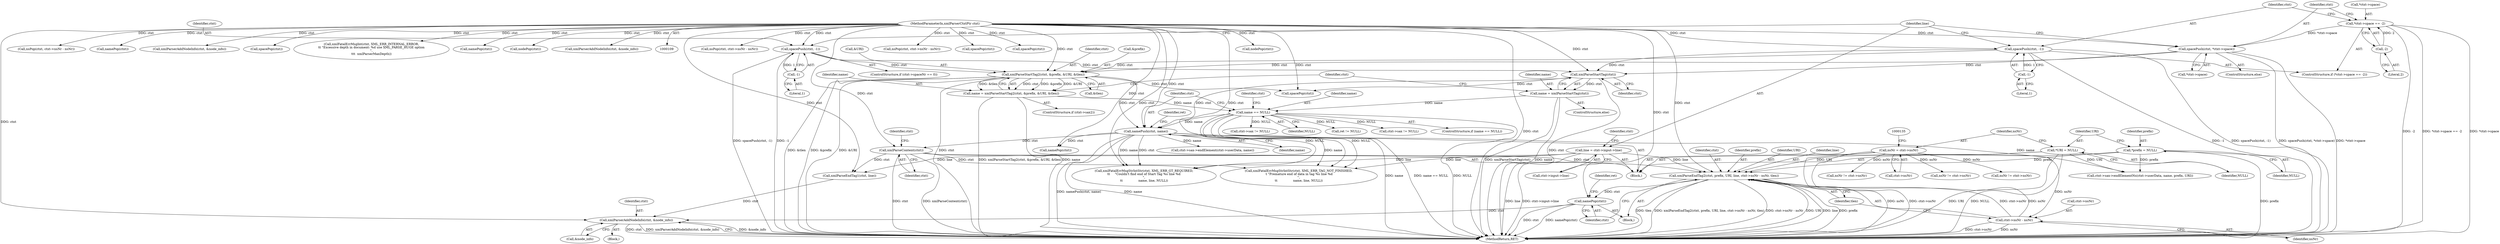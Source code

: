 digraph "0_Chrome_d0947db40187f4708c58e64cbd6013faf9eddeed_13@pointer" {
"1000563" [label="(Call,xmlParseEndTag2(ctxt, prefix, URI, line, ctxt->nsNr - nsNr, tlen))"];
"1000517" [label="(Call,xmlParseContent(ctxt))"];
"1000261" [label="(Call,namePush(ctxt, name))"];
"1000233" [label="(Call,xmlParseStartTag2(ctxt, &prefix, &URI, &tlen))"];
"1000209" [label="(Call,spacePush(ctxt, -1))"];
"1000110" [label="(MethodParameterIn,xmlParserCtxtPtr ctxt)"];
"1000211" [label="(Call,-1)"];
"1000196" [label="(Call,spacePush(ctxt, -1))"];
"1000198" [label="(Call,-1)"];
"1000214" [label="(Call,spacePush(ctxt, *ctxt->space))"];
"1000202" [label="(Call,*ctxt->space == -2)"];
"1000207" [label="(Call,-2)"];
"1000244" [label="(Call,xmlParseStartTag(ctxt))"];
"1000254" [label="(Call,name == NULL)"];
"1000231" [label="(Call,name = xmlParseStartTag2(ctxt, &prefix, &URI, &tlen))"];
"1000242" [label="(Call,name = xmlParseStartTag(ctxt))"];
"1000114" [label="(Call,*prefix = NULL)"];
"1000118" [label="(Call,*URI = NULL)"];
"1000220" [label="(Call,line = ctxt->input->line)"];
"1000568" [label="(Call,ctxt->nsNr - nsNr)"];
"1000126" [label="(Call,nsNr = ctxt->nsNr)"];
"1000574" [label="(Call,namePop(ctxt))"];
"1000620" [label="(Call,xmlParserAddNodeInfo(ctxt, &node_info))"];
"1000114" [label="(Call,*prefix = NULL)"];
"1000354" [label="(Call,ctxt->sax != NULL)"];
"1000386" [label="(Call,nsPop(ctxt, ctxt->nsNr - nsNr))"];
"1000371" [label="(Call,ctxt->sax->endElement(ctxt->userData, name))"];
"1000127" [label="(Identifier,nsNr)"];
"1000232" [label="(Identifier,name)"];
"1000222" [label="(Call,ctxt->input->line)"];
"1000569" [label="(Call,ctxt->nsNr)"];
"1000256" [label="(Identifier,NULL)"];
"1000542" [label="(Call,spacePop(ctxt))"];
"1000258" [label="(Call,spacePop(ctxt))"];
"1000199" [label="(Literal,1)"];
"1000202" [label="(Call,*ctxt->space == -2)"];
"1000214" [label="(Call,spacePush(ctxt, *ctxt->space))"];
"1000545" [label="(Call,nsNr != ctxt->nsNr)"];
"1000229" [label="(Identifier,ctxt)"];
"1000209" [label="(Call,spacePush(ctxt, -1))"];
"1000566" [label="(Identifier,URI)"];
"1000241" [label="(ControlStructure,else)"];
"1000215" [label="(Identifier,ctxt)"];
"1000588" [label="(Block,)"];
"1000196" [label="(Call,spacePush(ctxt, -1))"];
"1000234" [label="(Identifier,ctxt)"];
"1000460" [label="(Call,nsNr != ctxt->nsNr)"];
"1000263" [label="(Identifier,name)"];
"1000563" [label="(Call,xmlParseEndTag2(ctxt, prefix, URI, line, ctxt->nsNr - nsNr, tlen))"];
"1000198" [label="(Call,-1)"];
"1000231" [label="(Call,name = xmlParseStartTag2(ctxt, &prefix, &URI, &tlen))"];
"1000239" [label="(Call,&tlen)"];
"1000577" [label="(Call,xmlParseEndTag1(ctxt, line))"];
"1000572" [label="(Identifier,nsNr)"];
"1000126" [label="(Call,nsNr = ctxt->nsNr)"];
"1000197" [label="(Identifier,ctxt)"];
"1000213" [label="(ControlStructure,else)"];
"1000457" [label="(Call,spacePop(ctxt))"];
"1000465" [label="(Call,nsPop(ctxt, ctxt->nsNr - nsNr))"];
"1000568" [label="(Call,ctxt->nsNr - nsNr)"];
"1000265" [label="(Identifier,ret)"];
"1000538" [label="(Call,nodePop(ctxt))"];
"1000255" [label="(Identifier,name)"];
"1000119" [label="(Identifier,URI)"];
"1000550" [label="(Call,nsPop(ctxt, ctxt->nsNr - nsNr))"];
"1000622" [label="(Call,&node_info)"];
"1000518" [label="(Identifier,ctxt)"];
"1000455" [label="(Call,namePop(ctxt))"];
"1000567" [label="(Identifier,line)"];
"1000582" [label="(Call,ret != NULL)"];
"1000212" [label="(Literal,1)"];
"1000575" [label="(Identifier,ctxt)"];
"1000433" [label="(Call,xmlParserAddNodeInfo(ctxt, &node_info))"];
"1000120" [label="(Identifier,NULL)"];
"1000208" [label="(Literal,2)"];
"1000116" [label="(Identifier,NULL)"];
"1000249" [label="(Identifier,ctxt)"];
"1000244" [label="(Call,xmlParseStartTag(ctxt))"];
"1000522" [label="(Identifier,ctxt)"];
"1000261" [label="(Call,namePush(ctxt, name))"];
"1000233" [label="(Call,xmlParseStartTag2(ctxt, &prefix, &URI, &tlen))"];
"1000207" [label="(Call,-2)"];
"1000378" [label="(Call,spacePop(ctxt))"];
"1000110" [label="(MethodParameterIn,xmlParserCtxtPtr ctxt)"];
"1000190" [label="(ControlStructure,if (ctxt->spaceNr == 0))"];
"1000531" [label="(Call,xmlFatalErrMsgStrIntStr(ctxt, XML_ERR_TAG_NOT_FINISHED,\n \t \"Premature end of data in tag %s line %d\n\",\n\t\t                name, line, NULL))"];
"1000446" [label="(Call,xmlFatalErrMsgStrIntStr(ctxt, XML_ERR_GT_REQUIRED,\n\t\t     \"Couldn't find end of Start Tag %s line %d\n\",\n\t\t                name, line, NULL))"];
"1000235" [label="(Call,&prefix)"];
"1000221" [label="(Identifier,line)"];
"1000148" [label="(Call,xmlFatalErrMsgInt(ctxt, XML_ERR_INTERNAL_ERROR,\n\t\t \"Excessive depth in document: %d use XML_PARSE_HUGE option\n\",\n\t\t\t  xmlParserMaxDepth))"];
"1000220" [label="(Call,line = ctxt->input->line)"];
"1000245" [label="(Identifier,ctxt)"];
"1000262" [label="(Identifier,ctxt)"];
"1000326" [label="(Call,ctxt->sax != NULL)"];
"1000540" [label="(Call,namePop(ctxt))"];
"1000381" [label="(Call,nsNr != ctxt->nsNr)"];
"1000259" [label="(Identifier,ctxt)"];
"1000620" [label="(Call,xmlParserAddNodeInfo(ctxt, &node_info))"];
"1000210" [label="(Identifier,ctxt)"];
"1000517" [label="(Call,xmlParseContent(ctxt))"];
"1000242" [label="(Call,name = xmlParseStartTag(ctxt))"];
"1000201" [label="(ControlStructure,if (*ctxt->space == -2))"];
"1000621" [label="(Identifier,ctxt)"];
"1000343" [label="(Call,ctxt->sax->endElementNs(ctxt->userData, name, prefix, URI))"];
"1000237" [label="(Call,&URI)"];
"1000573" [label="(Identifier,tlen)"];
"1000118" [label="(Call,*URI = NULL)"];
"1000574" [label="(Call,namePop(ctxt))"];
"1000453" [label="(Call,nodePop(ctxt))"];
"1000227" [label="(ControlStructure,if (ctxt->sax2))"];
"1000216" [label="(Call,*ctxt->space)"];
"1000583" [label="(Identifier,ret)"];
"1000562" [label="(Block,)"];
"1000376" [label="(Call,namePop(ctxt))"];
"1000512" [label="(Call,xmlParserAddNodeInfo(ctxt, &node_info))"];
"1000253" [label="(ControlStructure,if (name == NULL))"];
"1000203" [label="(Call,*ctxt->space)"];
"1000243" [label="(Identifier,name)"];
"1000624" [label="(MethodReturn,RET)"];
"1000564" [label="(Identifier,ctxt)"];
"1000254" [label="(Call,name == NULL)"];
"1000211" [label="(Call,-1)"];
"1000115" [label="(Identifier,prefix)"];
"1000565" [label="(Identifier,prefix)"];
"1000111" [label="(Block,)"];
"1000128" [label="(Call,ctxt->nsNr)"];
"1000563" -> "1000562"  [label="AST: "];
"1000563" -> "1000573"  [label="CFG: "];
"1000564" -> "1000563"  [label="AST: "];
"1000565" -> "1000563"  [label="AST: "];
"1000566" -> "1000563"  [label="AST: "];
"1000567" -> "1000563"  [label="AST: "];
"1000568" -> "1000563"  [label="AST: "];
"1000573" -> "1000563"  [label="AST: "];
"1000575" -> "1000563"  [label="CFG: "];
"1000563" -> "1000624"  [label="DDG: xmlParseEndTag2(ctxt, prefix, URI, line, ctxt->nsNr - nsNr, tlen)"];
"1000563" -> "1000624"  [label="DDG: ctxt->nsNr - nsNr"];
"1000563" -> "1000624"  [label="DDG: URI"];
"1000563" -> "1000624"  [label="DDG: line"];
"1000563" -> "1000624"  [label="DDG: prefix"];
"1000563" -> "1000624"  [label="DDG: tlen"];
"1000517" -> "1000563"  [label="DDG: ctxt"];
"1000110" -> "1000563"  [label="DDG: ctxt"];
"1000114" -> "1000563"  [label="DDG: prefix"];
"1000118" -> "1000563"  [label="DDG: URI"];
"1000220" -> "1000563"  [label="DDG: line"];
"1000568" -> "1000563"  [label="DDG: ctxt->nsNr"];
"1000568" -> "1000563"  [label="DDG: nsNr"];
"1000563" -> "1000574"  [label="DDG: ctxt"];
"1000517" -> "1000111"  [label="AST: "];
"1000517" -> "1000518"  [label="CFG: "];
"1000518" -> "1000517"  [label="AST: "];
"1000522" -> "1000517"  [label="CFG: "];
"1000517" -> "1000624"  [label="DDG: ctxt"];
"1000517" -> "1000624"  [label="DDG: xmlParseContent(ctxt)"];
"1000261" -> "1000517"  [label="DDG: ctxt"];
"1000110" -> "1000517"  [label="DDG: ctxt"];
"1000517" -> "1000531"  [label="DDG: ctxt"];
"1000517" -> "1000577"  [label="DDG: ctxt"];
"1000261" -> "1000111"  [label="AST: "];
"1000261" -> "1000263"  [label="CFG: "];
"1000262" -> "1000261"  [label="AST: "];
"1000263" -> "1000261"  [label="AST: "];
"1000265" -> "1000261"  [label="CFG: "];
"1000261" -> "1000624"  [label="DDG: name"];
"1000261" -> "1000624"  [label="DDG: namePush(ctxt, name)"];
"1000233" -> "1000261"  [label="DDG: ctxt"];
"1000244" -> "1000261"  [label="DDG: ctxt"];
"1000110" -> "1000261"  [label="DDG: ctxt"];
"1000254" -> "1000261"  [label="DDG: name"];
"1000261" -> "1000343"  [label="DDG: name"];
"1000261" -> "1000371"  [label="DDG: name"];
"1000261" -> "1000376"  [label="DDG: ctxt"];
"1000261" -> "1000446"  [label="DDG: ctxt"];
"1000261" -> "1000446"  [label="DDG: name"];
"1000261" -> "1000531"  [label="DDG: name"];
"1000233" -> "1000231"  [label="AST: "];
"1000233" -> "1000239"  [label="CFG: "];
"1000234" -> "1000233"  [label="AST: "];
"1000235" -> "1000233"  [label="AST: "];
"1000237" -> "1000233"  [label="AST: "];
"1000239" -> "1000233"  [label="AST: "];
"1000231" -> "1000233"  [label="CFG: "];
"1000233" -> "1000624"  [label="DDG: &URI"];
"1000233" -> "1000624"  [label="DDG: &tlen"];
"1000233" -> "1000624"  [label="DDG: &prefix"];
"1000233" -> "1000624"  [label="DDG: ctxt"];
"1000233" -> "1000231"  [label="DDG: ctxt"];
"1000233" -> "1000231"  [label="DDG: &prefix"];
"1000233" -> "1000231"  [label="DDG: &URI"];
"1000233" -> "1000231"  [label="DDG: &tlen"];
"1000209" -> "1000233"  [label="DDG: ctxt"];
"1000196" -> "1000233"  [label="DDG: ctxt"];
"1000214" -> "1000233"  [label="DDG: ctxt"];
"1000110" -> "1000233"  [label="DDG: ctxt"];
"1000233" -> "1000258"  [label="DDG: ctxt"];
"1000209" -> "1000201"  [label="AST: "];
"1000209" -> "1000211"  [label="CFG: "];
"1000210" -> "1000209"  [label="AST: "];
"1000211" -> "1000209"  [label="AST: "];
"1000221" -> "1000209"  [label="CFG: "];
"1000209" -> "1000624"  [label="DDG: spacePush(ctxt, -1)"];
"1000209" -> "1000624"  [label="DDG: -1"];
"1000110" -> "1000209"  [label="DDG: ctxt"];
"1000211" -> "1000209"  [label="DDG: 1"];
"1000209" -> "1000244"  [label="DDG: ctxt"];
"1000110" -> "1000109"  [label="AST: "];
"1000110" -> "1000624"  [label="DDG: ctxt"];
"1000110" -> "1000148"  [label="DDG: ctxt"];
"1000110" -> "1000196"  [label="DDG: ctxt"];
"1000110" -> "1000214"  [label="DDG: ctxt"];
"1000110" -> "1000244"  [label="DDG: ctxt"];
"1000110" -> "1000258"  [label="DDG: ctxt"];
"1000110" -> "1000376"  [label="DDG: ctxt"];
"1000110" -> "1000378"  [label="DDG: ctxt"];
"1000110" -> "1000386"  [label="DDG: ctxt"];
"1000110" -> "1000433"  [label="DDG: ctxt"];
"1000110" -> "1000446"  [label="DDG: ctxt"];
"1000110" -> "1000453"  [label="DDG: ctxt"];
"1000110" -> "1000455"  [label="DDG: ctxt"];
"1000110" -> "1000457"  [label="DDG: ctxt"];
"1000110" -> "1000465"  [label="DDG: ctxt"];
"1000110" -> "1000512"  [label="DDG: ctxt"];
"1000110" -> "1000531"  [label="DDG: ctxt"];
"1000110" -> "1000538"  [label="DDG: ctxt"];
"1000110" -> "1000540"  [label="DDG: ctxt"];
"1000110" -> "1000542"  [label="DDG: ctxt"];
"1000110" -> "1000550"  [label="DDG: ctxt"];
"1000110" -> "1000574"  [label="DDG: ctxt"];
"1000110" -> "1000577"  [label="DDG: ctxt"];
"1000110" -> "1000620"  [label="DDG: ctxt"];
"1000211" -> "1000212"  [label="CFG: "];
"1000212" -> "1000211"  [label="AST: "];
"1000196" -> "1000190"  [label="AST: "];
"1000196" -> "1000198"  [label="CFG: "];
"1000197" -> "1000196"  [label="AST: "];
"1000198" -> "1000196"  [label="AST: "];
"1000221" -> "1000196"  [label="CFG: "];
"1000196" -> "1000624"  [label="DDG: spacePush(ctxt, -1)"];
"1000196" -> "1000624"  [label="DDG: -1"];
"1000198" -> "1000196"  [label="DDG: 1"];
"1000196" -> "1000244"  [label="DDG: ctxt"];
"1000198" -> "1000199"  [label="CFG: "];
"1000199" -> "1000198"  [label="AST: "];
"1000214" -> "1000213"  [label="AST: "];
"1000214" -> "1000216"  [label="CFG: "];
"1000215" -> "1000214"  [label="AST: "];
"1000216" -> "1000214"  [label="AST: "];
"1000221" -> "1000214"  [label="CFG: "];
"1000214" -> "1000624"  [label="DDG: *ctxt->space"];
"1000214" -> "1000624"  [label="DDG: spacePush(ctxt, *ctxt->space)"];
"1000202" -> "1000214"  [label="DDG: *ctxt->space"];
"1000214" -> "1000244"  [label="DDG: ctxt"];
"1000202" -> "1000201"  [label="AST: "];
"1000202" -> "1000207"  [label="CFG: "];
"1000203" -> "1000202"  [label="AST: "];
"1000207" -> "1000202"  [label="AST: "];
"1000210" -> "1000202"  [label="CFG: "];
"1000215" -> "1000202"  [label="CFG: "];
"1000202" -> "1000624"  [label="DDG: *ctxt->space"];
"1000202" -> "1000624"  [label="DDG: -2"];
"1000202" -> "1000624"  [label="DDG: *ctxt->space == -2"];
"1000207" -> "1000202"  [label="DDG: 2"];
"1000207" -> "1000208"  [label="CFG: "];
"1000208" -> "1000207"  [label="AST: "];
"1000244" -> "1000242"  [label="AST: "];
"1000244" -> "1000245"  [label="CFG: "];
"1000245" -> "1000244"  [label="AST: "];
"1000242" -> "1000244"  [label="CFG: "];
"1000244" -> "1000624"  [label="DDG: ctxt"];
"1000244" -> "1000242"  [label="DDG: ctxt"];
"1000244" -> "1000258"  [label="DDG: ctxt"];
"1000254" -> "1000253"  [label="AST: "];
"1000254" -> "1000256"  [label="CFG: "];
"1000255" -> "1000254"  [label="AST: "];
"1000256" -> "1000254"  [label="AST: "];
"1000259" -> "1000254"  [label="CFG: "];
"1000262" -> "1000254"  [label="CFG: "];
"1000254" -> "1000624"  [label="DDG: name"];
"1000254" -> "1000624"  [label="DDG: name == NULL"];
"1000254" -> "1000624"  [label="DDG: NULL"];
"1000231" -> "1000254"  [label="DDG: name"];
"1000242" -> "1000254"  [label="DDG: name"];
"1000254" -> "1000326"  [label="DDG: NULL"];
"1000254" -> "1000354"  [label="DDG: NULL"];
"1000254" -> "1000446"  [label="DDG: NULL"];
"1000254" -> "1000531"  [label="DDG: NULL"];
"1000254" -> "1000582"  [label="DDG: NULL"];
"1000231" -> "1000227"  [label="AST: "];
"1000232" -> "1000231"  [label="AST: "];
"1000249" -> "1000231"  [label="CFG: "];
"1000231" -> "1000624"  [label="DDG: xmlParseStartTag2(ctxt, &prefix, &URI, &tlen)"];
"1000231" -> "1000624"  [label="DDG: name"];
"1000242" -> "1000241"  [label="AST: "];
"1000243" -> "1000242"  [label="AST: "];
"1000249" -> "1000242"  [label="CFG: "];
"1000242" -> "1000624"  [label="DDG: xmlParseStartTag(ctxt)"];
"1000242" -> "1000624"  [label="DDG: name"];
"1000114" -> "1000111"  [label="AST: "];
"1000114" -> "1000116"  [label="CFG: "];
"1000115" -> "1000114"  [label="AST: "];
"1000116" -> "1000114"  [label="AST: "];
"1000119" -> "1000114"  [label="CFG: "];
"1000114" -> "1000624"  [label="DDG: prefix"];
"1000114" -> "1000343"  [label="DDG: prefix"];
"1000118" -> "1000111"  [label="AST: "];
"1000118" -> "1000120"  [label="CFG: "];
"1000119" -> "1000118"  [label="AST: "];
"1000120" -> "1000118"  [label="AST: "];
"1000127" -> "1000118"  [label="CFG: "];
"1000118" -> "1000624"  [label="DDG: NULL"];
"1000118" -> "1000624"  [label="DDG: URI"];
"1000118" -> "1000343"  [label="DDG: URI"];
"1000220" -> "1000111"  [label="AST: "];
"1000220" -> "1000222"  [label="CFG: "];
"1000221" -> "1000220"  [label="AST: "];
"1000222" -> "1000220"  [label="AST: "];
"1000229" -> "1000220"  [label="CFG: "];
"1000220" -> "1000624"  [label="DDG: line"];
"1000220" -> "1000624"  [label="DDG: ctxt->input->line"];
"1000220" -> "1000446"  [label="DDG: line"];
"1000220" -> "1000531"  [label="DDG: line"];
"1000220" -> "1000577"  [label="DDG: line"];
"1000568" -> "1000572"  [label="CFG: "];
"1000569" -> "1000568"  [label="AST: "];
"1000572" -> "1000568"  [label="AST: "];
"1000573" -> "1000568"  [label="CFG: "];
"1000568" -> "1000624"  [label="DDG: ctxt->nsNr"];
"1000568" -> "1000624"  [label="DDG: nsNr"];
"1000126" -> "1000568"  [label="DDG: nsNr"];
"1000126" -> "1000111"  [label="AST: "];
"1000126" -> "1000128"  [label="CFG: "];
"1000127" -> "1000126"  [label="AST: "];
"1000128" -> "1000126"  [label="AST: "];
"1000135" -> "1000126"  [label="CFG: "];
"1000126" -> "1000624"  [label="DDG: nsNr"];
"1000126" -> "1000624"  [label="DDG: ctxt->nsNr"];
"1000126" -> "1000381"  [label="DDG: nsNr"];
"1000126" -> "1000460"  [label="DDG: nsNr"];
"1000126" -> "1000545"  [label="DDG: nsNr"];
"1000574" -> "1000562"  [label="AST: "];
"1000574" -> "1000575"  [label="CFG: "];
"1000575" -> "1000574"  [label="AST: "];
"1000583" -> "1000574"  [label="CFG: "];
"1000574" -> "1000624"  [label="DDG: ctxt"];
"1000574" -> "1000624"  [label="DDG: namePop(ctxt)"];
"1000574" -> "1000620"  [label="DDG: ctxt"];
"1000620" -> "1000588"  [label="AST: "];
"1000620" -> "1000622"  [label="CFG: "];
"1000621" -> "1000620"  [label="AST: "];
"1000622" -> "1000620"  [label="AST: "];
"1000624" -> "1000620"  [label="CFG: "];
"1000620" -> "1000624"  [label="DDG: &node_info"];
"1000620" -> "1000624"  [label="DDG: ctxt"];
"1000620" -> "1000624"  [label="DDG: xmlParserAddNodeInfo(ctxt, &node_info)"];
"1000577" -> "1000620"  [label="DDG: ctxt"];
}
